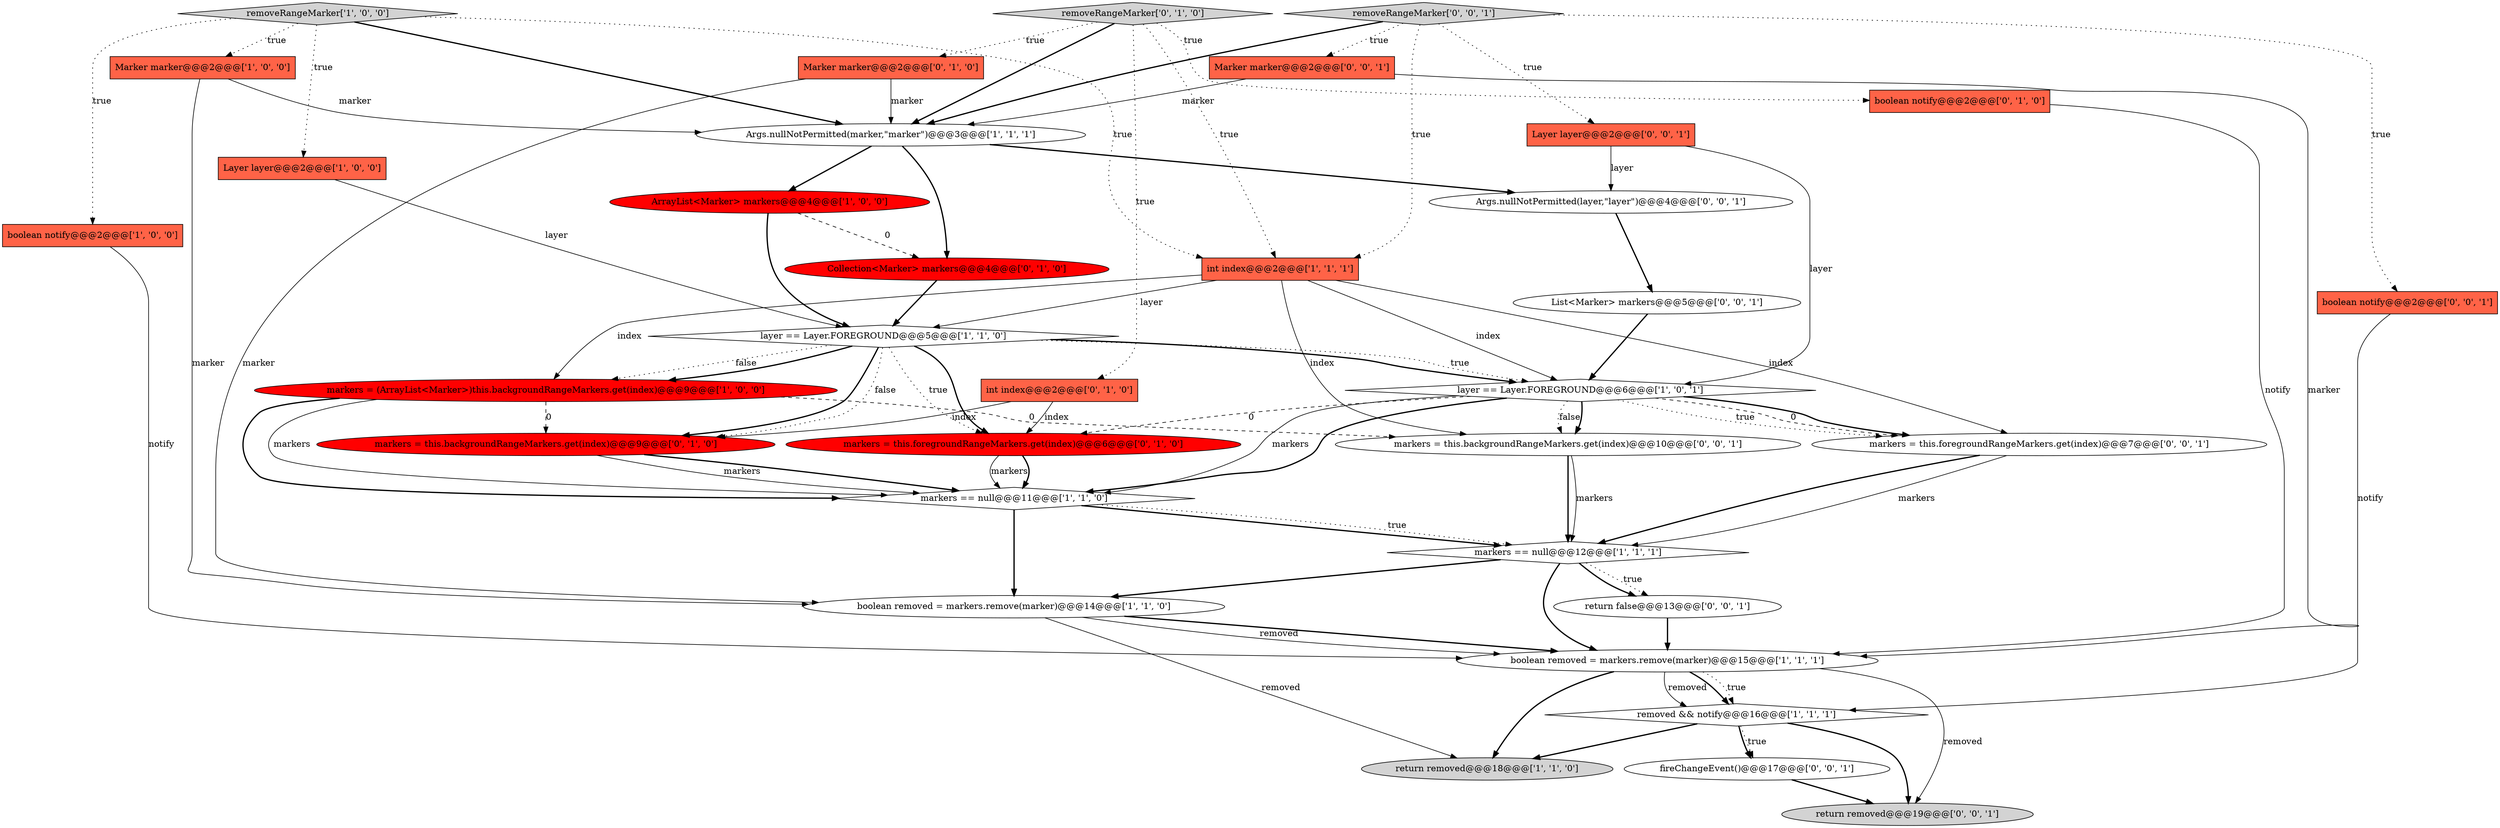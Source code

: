 digraph {
20 [style = filled, label = "markers = this.foregroundRangeMarkers.get(index)@@@6@@@['0', '1', '0']", fillcolor = red, shape = ellipse image = "AAA1AAABBB2BBB"];
0 [style = filled, label = "Args.nullNotPermitted(marker,\"marker\")@@@3@@@['1', '1', '1']", fillcolor = white, shape = ellipse image = "AAA0AAABBB1BBB"];
24 [style = filled, label = "List<Marker> markers@@@5@@@['0', '0', '1']", fillcolor = white, shape = ellipse image = "AAA0AAABBB3BBB"];
29 [style = filled, label = "Args.nullNotPermitted(layer,\"layer\")@@@4@@@['0', '0', '1']", fillcolor = white, shape = ellipse image = "AAA0AAABBB3BBB"];
12 [style = filled, label = "removeRangeMarker['1', '0', '0']", fillcolor = lightgray, shape = diamond image = "AAA0AAABBB1BBB"];
30 [style = filled, label = "removeRangeMarker['0', '0', '1']", fillcolor = lightgray, shape = diamond image = "AAA0AAABBB3BBB"];
19 [style = filled, label = "removeRangeMarker['0', '1', '0']", fillcolor = lightgray, shape = diamond image = "AAA0AAABBB2BBB"];
4 [style = filled, label = "boolean notify@@@2@@@['1', '0', '0']", fillcolor = tomato, shape = box image = "AAA0AAABBB1BBB"];
10 [style = filled, label = "boolean removed = markers.remove(marker)@@@15@@@['1', '1', '1']", fillcolor = white, shape = ellipse image = "AAA0AAABBB1BBB"];
16 [style = filled, label = "Collection<Marker> markers@@@4@@@['0', '1', '0']", fillcolor = red, shape = ellipse image = "AAA1AAABBB2BBB"];
18 [style = filled, label = "Marker marker@@@2@@@['0', '1', '0']", fillcolor = tomato, shape = box image = "AAA0AAABBB2BBB"];
8 [style = filled, label = "layer == Layer.FOREGROUND@@@5@@@['1', '1', '0']", fillcolor = white, shape = diamond image = "AAA0AAABBB1BBB"];
25 [style = filled, label = "return false@@@13@@@['0', '0', '1']", fillcolor = white, shape = ellipse image = "AAA0AAABBB3BBB"];
7 [style = filled, label = "markers = (ArrayList<Marker>)this.backgroundRangeMarkers.get(index)@@@9@@@['1', '0', '0']", fillcolor = red, shape = ellipse image = "AAA1AAABBB1BBB"];
28 [style = filled, label = "boolean notify@@@2@@@['0', '0', '1']", fillcolor = tomato, shape = box image = "AAA0AAABBB3BBB"];
17 [style = filled, label = "int index@@@2@@@['0', '1', '0']", fillcolor = tomato, shape = box image = "AAA0AAABBB2BBB"];
26 [style = filled, label = "Marker marker@@@2@@@['0', '0', '1']", fillcolor = tomato, shape = box image = "AAA0AAABBB3BBB"];
5 [style = filled, label = "Marker marker@@@2@@@['1', '0', '0']", fillcolor = tomato, shape = box image = "AAA0AAABBB1BBB"];
22 [style = filled, label = "markers = this.backgroundRangeMarkers.get(index)@@@9@@@['0', '1', '0']", fillcolor = red, shape = ellipse image = "AAA1AAABBB2BBB"];
23 [style = filled, label = "fireChangeEvent()@@@17@@@['0', '0', '1']", fillcolor = white, shape = ellipse image = "AAA0AAABBB3BBB"];
32 [style = filled, label = "markers = this.foregroundRangeMarkers.get(index)@@@7@@@['0', '0', '1']", fillcolor = white, shape = ellipse image = "AAA0AAABBB3BBB"];
21 [style = filled, label = "boolean notify@@@2@@@['0', '1', '0']", fillcolor = tomato, shape = box image = "AAA0AAABBB2BBB"];
11 [style = filled, label = "removed && notify@@@16@@@['1', '1', '1']", fillcolor = white, shape = diamond image = "AAA0AAABBB1BBB"];
2 [style = filled, label = "return removed@@@18@@@['1', '1', '0']", fillcolor = lightgray, shape = ellipse image = "AAA0AAABBB1BBB"];
31 [style = filled, label = "markers = this.backgroundRangeMarkers.get(index)@@@10@@@['0', '0', '1']", fillcolor = white, shape = ellipse image = "AAA0AAABBB3BBB"];
6 [style = filled, label = "ArrayList<Marker> markers@@@4@@@['1', '0', '0']", fillcolor = red, shape = ellipse image = "AAA1AAABBB1BBB"];
1 [style = filled, label = "markers == null@@@11@@@['1', '1', '0']", fillcolor = white, shape = diamond image = "AAA0AAABBB1BBB"];
13 [style = filled, label = "Layer layer@@@2@@@['1', '0', '0']", fillcolor = tomato, shape = box image = "AAA0AAABBB1BBB"];
15 [style = filled, label = "int index@@@2@@@['1', '1', '1']", fillcolor = tomato, shape = box image = "AAA0AAABBB1BBB"];
33 [style = filled, label = "return removed@@@19@@@['0', '0', '1']", fillcolor = lightgray, shape = ellipse image = "AAA0AAABBB3BBB"];
9 [style = filled, label = "markers == null@@@12@@@['1', '1', '1']", fillcolor = white, shape = diamond image = "AAA0AAABBB1BBB"];
14 [style = filled, label = "layer == Layer.FOREGROUND@@@6@@@['1', '0', '1']", fillcolor = white, shape = diamond image = "AAA0AAABBB1BBB"];
27 [style = filled, label = "Layer layer@@@2@@@['0', '0', '1']", fillcolor = tomato, shape = box image = "AAA0AAABBB3BBB"];
3 [style = filled, label = "boolean removed = markers.remove(marker)@@@14@@@['1', '1', '0']", fillcolor = white, shape = ellipse image = "AAA0AAABBB1BBB"];
8->7 [style = dotted, label="false"];
14->32 [style = dotted, label="true"];
31->9 [style = bold, label=""];
5->0 [style = solid, label="marker"];
10->11 [style = solid, label="removed"];
3->2 [style = solid, label="removed"];
12->15 [style = dotted, label="true"];
14->20 [style = dashed, label="0"];
9->10 [style = bold, label=""];
20->1 [style = solid, label="markers"];
23->33 [style = bold, label=""];
8->20 [style = bold, label=""];
14->31 [style = dotted, label="false"];
21->10 [style = solid, label="notify"];
11->33 [style = bold, label=""];
25->10 [style = bold, label=""];
8->20 [style = dotted, label="true"];
13->8 [style = solid, label="layer"];
28->11 [style = solid, label="notify"];
22->1 [style = solid, label="markers"];
10->11 [style = bold, label=""];
15->8 [style = solid, label="layer"];
7->1 [style = bold, label=""];
5->3 [style = solid, label="marker"];
19->17 [style = dotted, label="true"];
7->1 [style = solid, label="markers"];
0->29 [style = bold, label=""];
19->21 [style = dotted, label="true"];
8->22 [style = bold, label=""];
4->10 [style = solid, label="notify"];
26->0 [style = solid, label="marker"];
3->10 [style = bold, label=""];
6->16 [style = dashed, label="0"];
15->7 [style = solid, label="index"];
8->14 [style = dotted, label="true"];
17->20 [style = solid, label="index"];
3->10 [style = solid, label="removed"];
8->22 [style = dotted, label="false"];
10->2 [style = bold, label=""];
12->4 [style = dotted, label="true"];
30->28 [style = dotted, label="true"];
7->22 [style = dashed, label="0"];
15->32 [style = solid, label="index"];
0->16 [style = bold, label=""];
14->1 [style = solid, label="markers"];
7->31 [style = dashed, label="0"];
16->8 [style = bold, label=""];
27->14 [style = solid, label="layer"];
19->18 [style = dotted, label="true"];
1->3 [style = bold, label=""];
8->14 [style = bold, label=""];
18->0 [style = solid, label="marker"];
20->1 [style = bold, label=""];
15->31 [style = solid, label="index"];
19->15 [style = dotted, label="true"];
32->9 [style = solid, label="markers"];
1->9 [style = bold, label=""];
19->0 [style = bold, label=""];
26->10 [style = solid, label="marker"];
32->9 [style = bold, label=""];
12->13 [style = dotted, label="true"];
14->32 [style = dashed, label="0"];
18->3 [style = solid, label="marker"];
10->11 [style = dotted, label="true"];
1->9 [style = dotted, label="true"];
14->31 [style = bold, label=""];
31->9 [style = solid, label="markers"];
9->3 [style = bold, label=""];
30->0 [style = bold, label=""];
22->1 [style = bold, label=""];
14->32 [style = bold, label=""];
10->33 [style = solid, label="removed"];
17->22 [style = solid, label="index"];
0->6 [style = bold, label=""];
30->27 [style = dotted, label="true"];
11->23 [style = dotted, label="true"];
30->26 [style = dotted, label="true"];
12->0 [style = bold, label=""];
11->2 [style = bold, label=""];
14->1 [style = bold, label=""];
8->7 [style = bold, label=""];
9->25 [style = dotted, label="true"];
24->14 [style = bold, label=""];
27->29 [style = solid, label="layer"];
12->5 [style = dotted, label="true"];
9->25 [style = bold, label=""];
6->8 [style = bold, label=""];
29->24 [style = bold, label=""];
15->14 [style = solid, label="index"];
30->15 [style = dotted, label="true"];
11->23 [style = bold, label=""];
}
